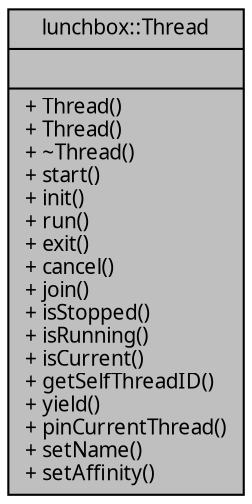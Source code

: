 digraph "lunchbox::Thread"
{
  edge [fontname="Sans",fontsize="10",labelfontname="Sans",labelfontsize="10"];
  node [fontname="Sans",fontsize="10",shape=record];
  Node1 [label="{lunchbox::Thread\n||+ Thread()\l+ Thread()\l+ ~Thread()\l+ start()\l+ init()\l+ run()\l+ exit()\l+ cancel()\l+ join()\l+ isStopped()\l+ isRunning()\l+ isCurrent()\l+ getSelfThreadID()\l+ yield()\l+ pinCurrentThread()\l+ setName()\l+ setAffinity()\l}",height=0.2,width=0.4,color="black", fillcolor="grey75", style="filled" fontcolor="black"];
}
